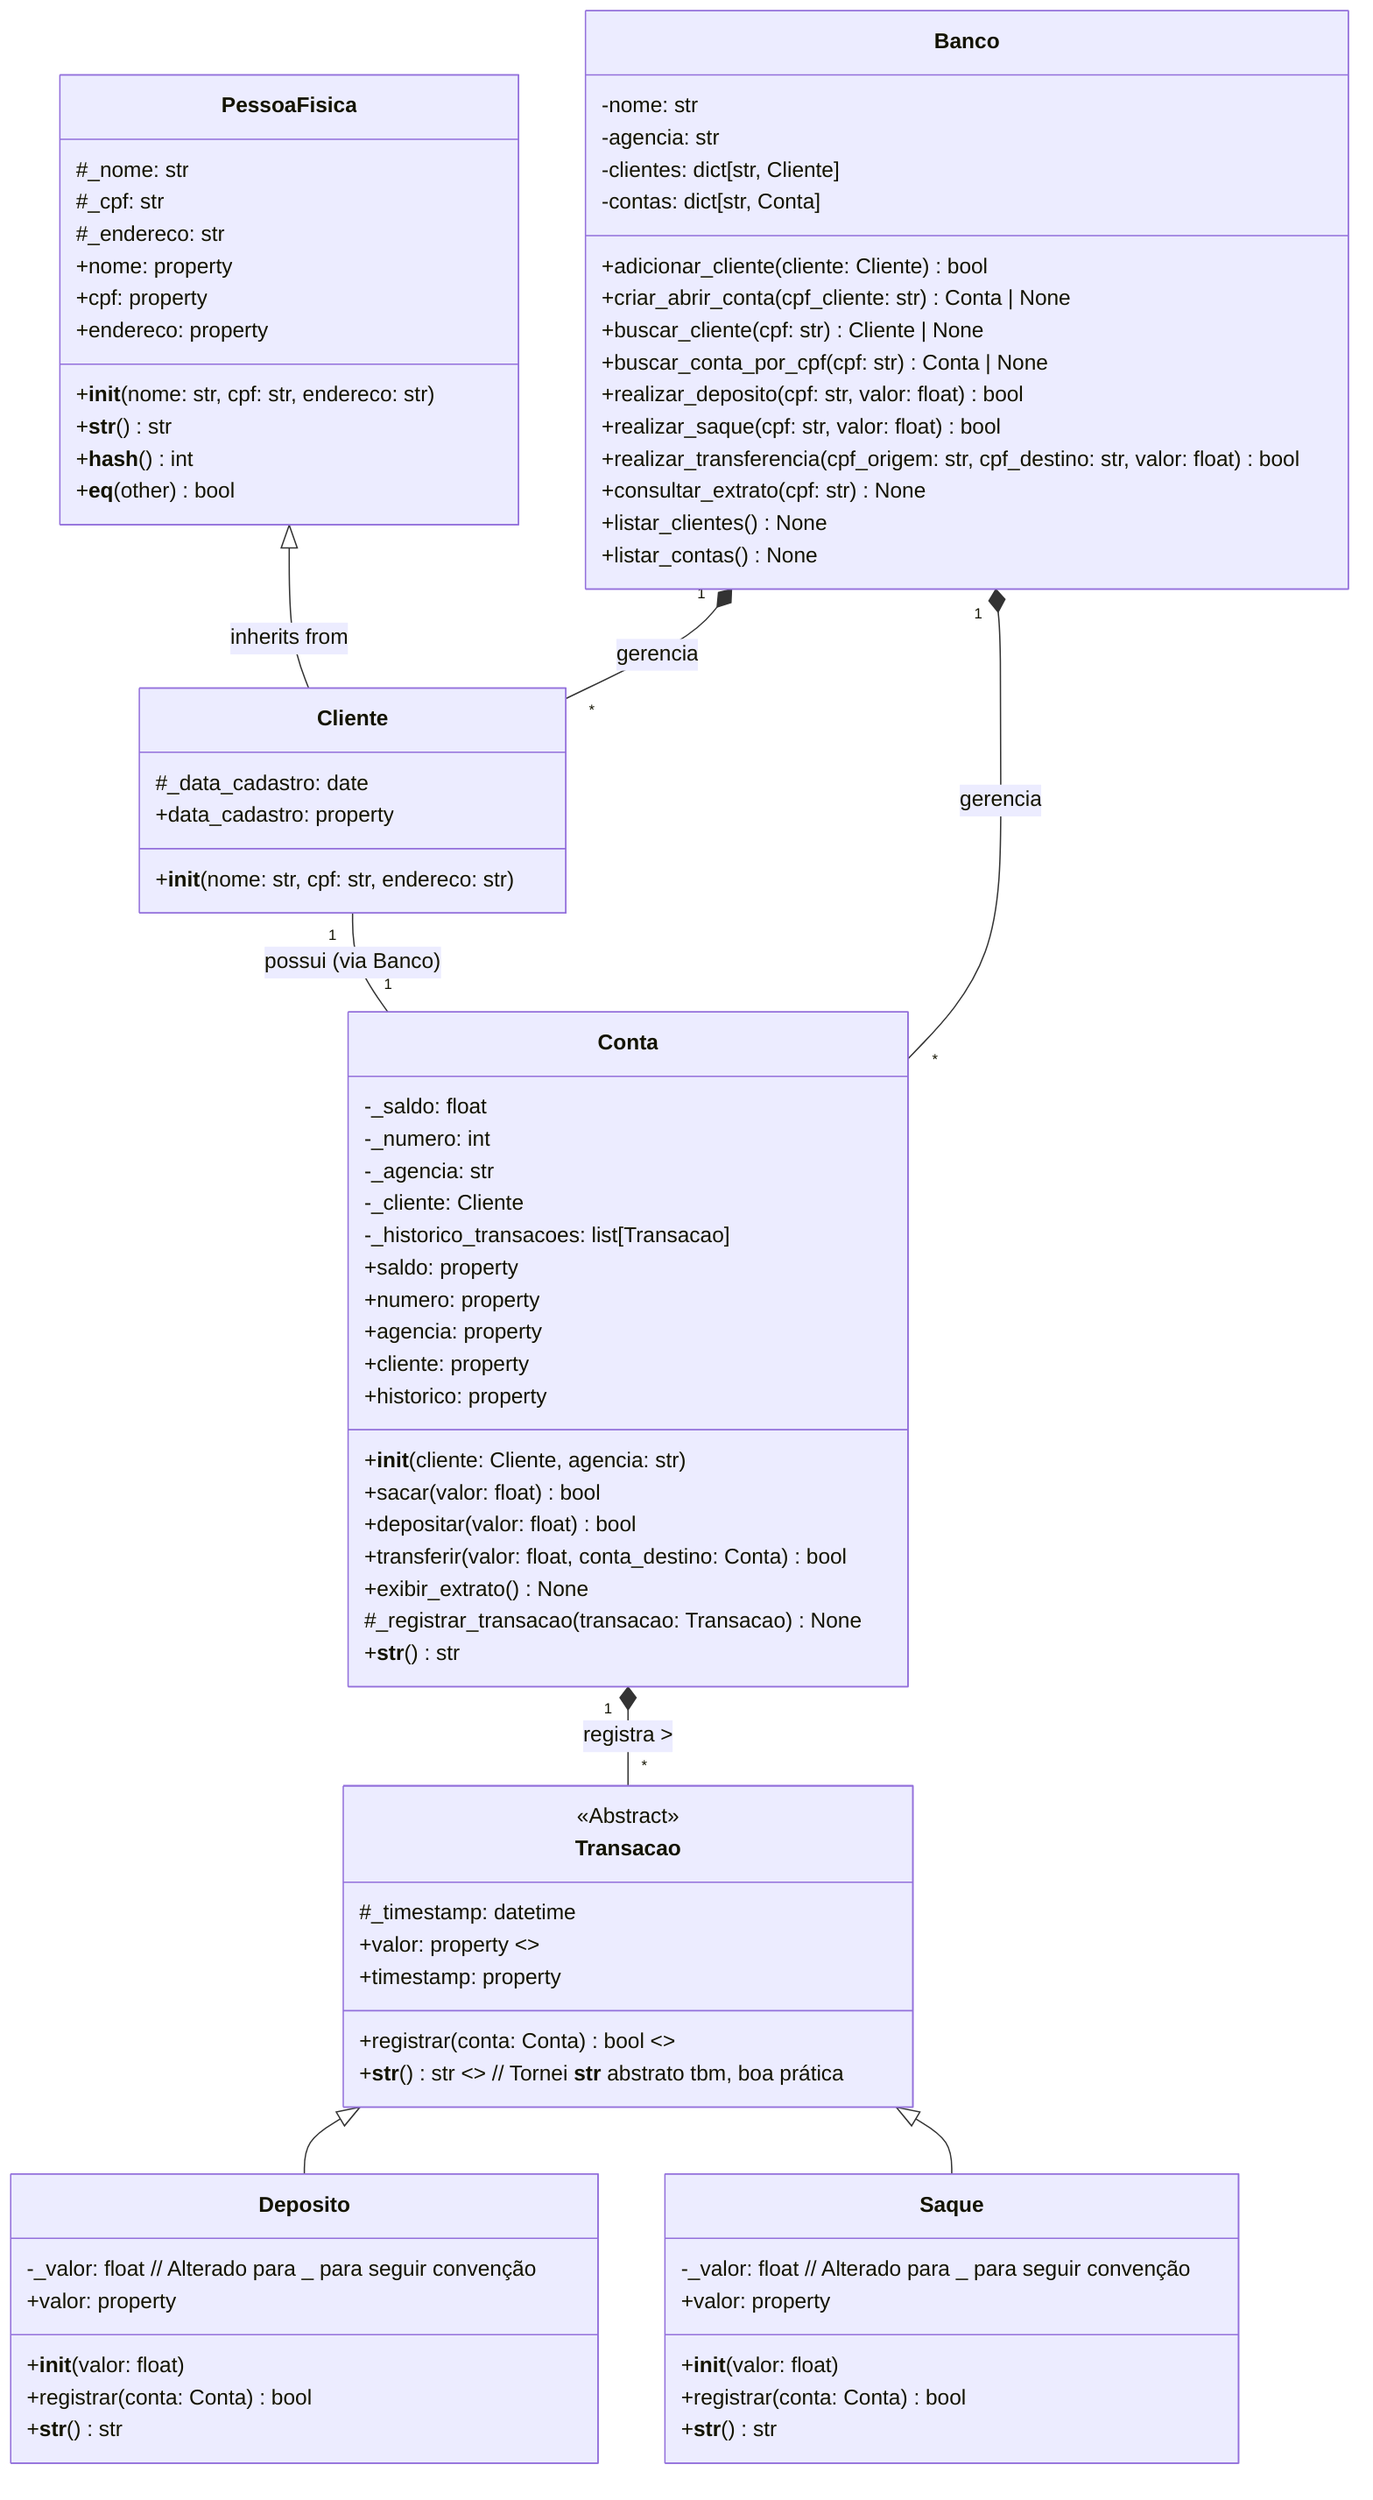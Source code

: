 classDiagram
    class PessoaFisica {
        #_nome: str
        #_cpf: str
        #_endereco: str
        +__init__(nome: str, cpf: str, endereco: str)
        +nome: property
        +cpf: property
        +endereco: property
        +__str__() str
        +__hash__() int
        +__eq__(other) bool
    }

    class Cliente {
        #_data_cadastro: date  
        +__init__(nome: str, cpf: str, endereco: str)
        +data_cadastro: property
    }
    PessoaFisica <|-- Cliente : inherits from

    class Banco {
        -nome: str
        -agencia: str
        -clientes: dict[str, Cliente]
        -contas: dict[str, Conta]
        +adicionar_cliente(cliente: Cliente) bool
        +criar_abrir_conta(cpf_cliente: str) Conta | None
        +buscar_cliente(cpf: str) Cliente | None
        +buscar_conta_por_cpf(cpf: str) Conta | None
        +realizar_deposito(cpf: str, valor: float) bool
        +realizar_saque(cpf: str, valor: float) bool
        +realizar_transferencia(cpf_origem: str, cpf_destino: str, valor: float) bool
        +consultar_extrato(cpf: str) None
        +listar_clientes() None
        +listar_contas() None
    }

    class Conta {
        -_saldo: float
        -_numero: int
        -_agencia: str
        -_cliente: Cliente
        -_historico_transacoes: list[Transacao]
        +__init__(cliente: Cliente, agencia: str)
        +saldo: property
        +numero: property
        +agencia: property
        +cliente: property
        +historico: property
        +sacar(valor: float) bool
        +depositar(valor: float) bool
        +transferir(valor: float, conta_destino: Conta) bool
        +exibir_extrato() None
        #_registrar_transacao(transacao: Transacao) None
        +__str__() str
    }

    class Transacao {
        <<Abstract>>
        #_timestamp: datetime
        +valor: property <<abstract>>
        +timestamp: property
        +registrar(conta: Conta) bool <<abstract>>
        +__str__() str <<abstract>> // Tornei __str__ abstrato tbm, boa prática
    }

    class Deposito {
        -_valor: float // Alterado para _ para seguir convenção
        +__init__(valor: float)
        +valor: property
        +registrar(conta: Conta) bool
        +__str__() str
    }

    class Saque {
        -_valor: float // Alterado para _ para seguir convenção
        +__init__(valor: float)
        +valor: property
        +registrar(conta: Conta) bool
        +__str__() str
    }
    Transacao <|-- Deposito
    Transacao <|-- Saque

    Banco "1" *-- "*" Cliente : gerencia
    Banco "1" *-- "*" Conta : gerencia
    Cliente "1" -- "1" Conta : possui (via Banco)
    Conta "1" *-- "*" Transacao : registra >